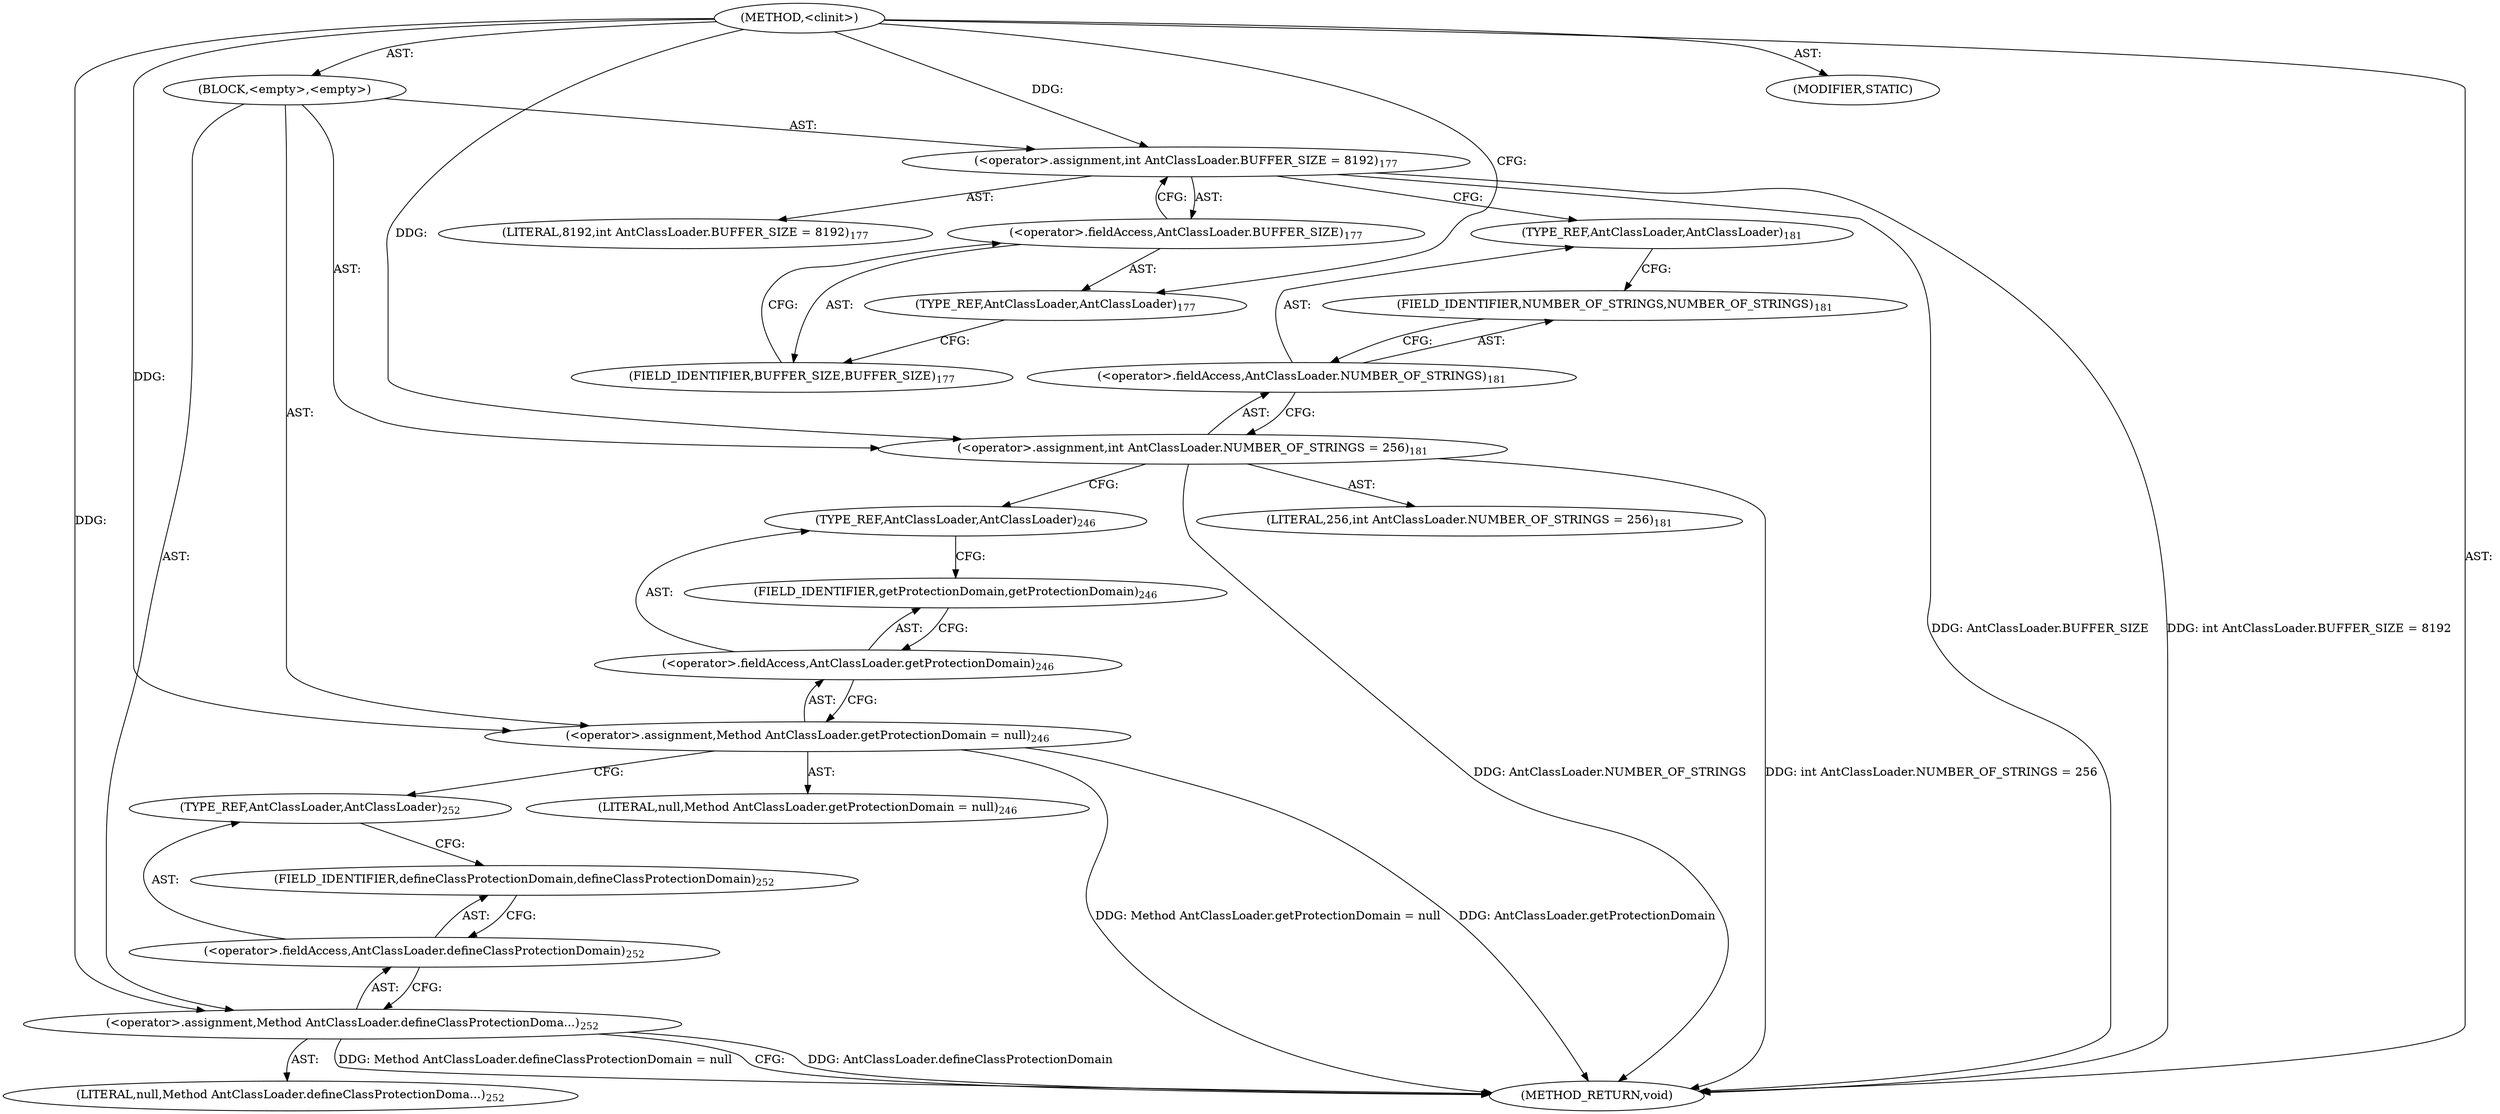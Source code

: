 digraph "&lt;clinit&gt;" {  
"111669149746" [label = <(METHOD,&lt;clinit&gt;)> ]
"25769803949" [label = <(BLOCK,&lt;empty&gt;,&lt;empty&gt;)> ]
"30064771712" [label = <(&lt;operator&gt;.assignment,int AntClassLoader.BUFFER_SIZE = 8192)<SUB>177</SUB>> ]
"30064771713" [label = <(&lt;operator&gt;.fieldAccess,AntClassLoader.BUFFER_SIZE)<SUB>177</SUB>> ]
"180388626457" [label = <(TYPE_REF,AntClassLoader,AntClassLoader)<SUB>177</SUB>> ]
"55834574982" [label = <(FIELD_IDENTIFIER,BUFFER_SIZE,BUFFER_SIZE)<SUB>177</SUB>> ]
"90194313361" [label = <(LITERAL,8192,int AntClassLoader.BUFFER_SIZE = 8192)<SUB>177</SUB>> ]
"30064771714" [label = <(&lt;operator&gt;.assignment,int AntClassLoader.NUMBER_OF_STRINGS = 256)<SUB>181</SUB>> ]
"30064771715" [label = <(&lt;operator&gt;.fieldAccess,AntClassLoader.NUMBER_OF_STRINGS)<SUB>181</SUB>> ]
"180388626458" [label = <(TYPE_REF,AntClassLoader,AntClassLoader)<SUB>181</SUB>> ]
"55834574983" [label = <(FIELD_IDENTIFIER,NUMBER_OF_STRINGS,NUMBER_OF_STRINGS)<SUB>181</SUB>> ]
"90194313362" [label = <(LITERAL,256,int AntClassLoader.NUMBER_OF_STRINGS = 256)<SUB>181</SUB>> ]
"30064771716" [label = <(&lt;operator&gt;.assignment,Method AntClassLoader.getProtectionDomain = null)<SUB>246</SUB>> ]
"30064771717" [label = <(&lt;operator&gt;.fieldAccess,AntClassLoader.getProtectionDomain)<SUB>246</SUB>> ]
"180388626459" [label = <(TYPE_REF,AntClassLoader,AntClassLoader)<SUB>246</SUB>> ]
"55834574984" [label = <(FIELD_IDENTIFIER,getProtectionDomain,getProtectionDomain)<SUB>246</SUB>> ]
"90194313363" [label = <(LITERAL,null,Method AntClassLoader.getProtectionDomain = null)<SUB>246</SUB>> ]
"30064771718" [label = <(&lt;operator&gt;.assignment,Method AntClassLoader.defineClassProtectionDoma...)<SUB>252</SUB>> ]
"30064771719" [label = <(&lt;operator&gt;.fieldAccess,AntClassLoader.defineClassProtectionDomain)<SUB>252</SUB>> ]
"180388626460" [label = <(TYPE_REF,AntClassLoader,AntClassLoader)<SUB>252</SUB>> ]
"55834574985" [label = <(FIELD_IDENTIFIER,defineClassProtectionDomain,defineClassProtectionDomain)<SUB>252</SUB>> ]
"90194313364" [label = <(LITERAL,null,Method AntClassLoader.defineClassProtectionDoma...)<SUB>252</SUB>> ]
"133143986297" [label = <(MODIFIER,STATIC)> ]
"128849018930" [label = <(METHOD_RETURN,void)> ]
  "111669149746" -> "25769803949"  [ label = "AST: "] 
  "111669149746" -> "133143986297"  [ label = "AST: "] 
  "111669149746" -> "128849018930"  [ label = "AST: "] 
  "25769803949" -> "30064771712"  [ label = "AST: "] 
  "25769803949" -> "30064771714"  [ label = "AST: "] 
  "25769803949" -> "30064771716"  [ label = "AST: "] 
  "25769803949" -> "30064771718"  [ label = "AST: "] 
  "30064771712" -> "30064771713"  [ label = "AST: "] 
  "30064771712" -> "90194313361"  [ label = "AST: "] 
  "30064771713" -> "180388626457"  [ label = "AST: "] 
  "30064771713" -> "55834574982"  [ label = "AST: "] 
  "30064771714" -> "30064771715"  [ label = "AST: "] 
  "30064771714" -> "90194313362"  [ label = "AST: "] 
  "30064771715" -> "180388626458"  [ label = "AST: "] 
  "30064771715" -> "55834574983"  [ label = "AST: "] 
  "30064771716" -> "30064771717"  [ label = "AST: "] 
  "30064771716" -> "90194313363"  [ label = "AST: "] 
  "30064771717" -> "180388626459"  [ label = "AST: "] 
  "30064771717" -> "55834574984"  [ label = "AST: "] 
  "30064771718" -> "30064771719"  [ label = "AST: "] 
  "30064771718" -> "90194313364"  [ label = "AST: "] 
  "30064771719" -> "180388626460"  [ label = "AST: "] 
  "30064771719" -> "55834574985"  [ label = "AST: "] 
  "30064771712" -> "180388626458"  [ label = "CFG: "] 
  "30064771714" -> "180388626459"  [ label = "CFG: "] 
  "30064771716" -> "180388626460"  [ label = "CFG: "] 
  "30064771718" -> "128849018930"  [ label = "CFG: "] 
  "30064771713" -> "30064771712"  [ label = "CFG: "] 
  "30064771715" -> "30064771714"  [ label = "CFG: "] 
  "30064771717" -> "30064771716"  [ label = "CFG: "] 
  "30064771719" -> "30064771718"  [ label = "CFG: "] 
  "180388626457" -> "55834574982"  [ label = "CFG: "] 
  "55834574982" -> "30064771713"  [ label = "CFG: "] 
  "180388626458" -> "55834574983"  [ label = "CFG: "] 
  "55834574983" -> "30064771715"  [ label = "CFG: "] 
  "180388626459" -> "55834574984"  [ label = "CFG: "] 
  "55834574984" -> "30064771717"  [ label = "CFG: "] 
  "180388626460" -> "55834574985"  [ label = "CFG: "] 
  "55834574985" -> "30064771719"  [ label = "CFG: "] 
  "111669149746" -> "180388626457"  [ label = "CFG: "] 
  "30064771712" -> "128849018930"  [ label = "DDG: AntClassLoader.BUFFER_SIZE"] 
  "30064771712" -> "128849018930"  [ label = "DDG: int AntClassLoader.BUFFER_SIZE = 8192"] 
  "30064771714" -> "128849018930"  [ label = "DDG: AntClassLoader.NUMBER_OF_STRINGS"] 
  "30064771714" -> "128849018930"  [ label = "DDG: int AntClassLoader.NUMBER_OF_STRINGS = 256"] 
  "30064771716" -> "128849018930"  [ label = "DDG: AntClassLoader.getProtectionDomain"] 
  "30064771716" -> "128849018930"  [ label = "DDG: Method AntClassLoader.getProtectionDomain = null"] 
  "30064771718" -> "128849018930"  [ label = "DDG: AntClassLoader.defineClassProtectionDomain"] 
  "30064771718" -> "128849018930"  [ label = "DDG: Method AntClassLoader.defineClassProtectionDomain = null"] 
  "111669149746" -> "30064771712"  [ label = "DDG: "] 
  "111669149746" -> "30064771714"  [ label = "DDG: "] 
  "111669149746" -> "30064771716"  [ label = "DDG: "] 
  "111669149746" -> "30064771718"  [ label = "DDG: "] 
}
